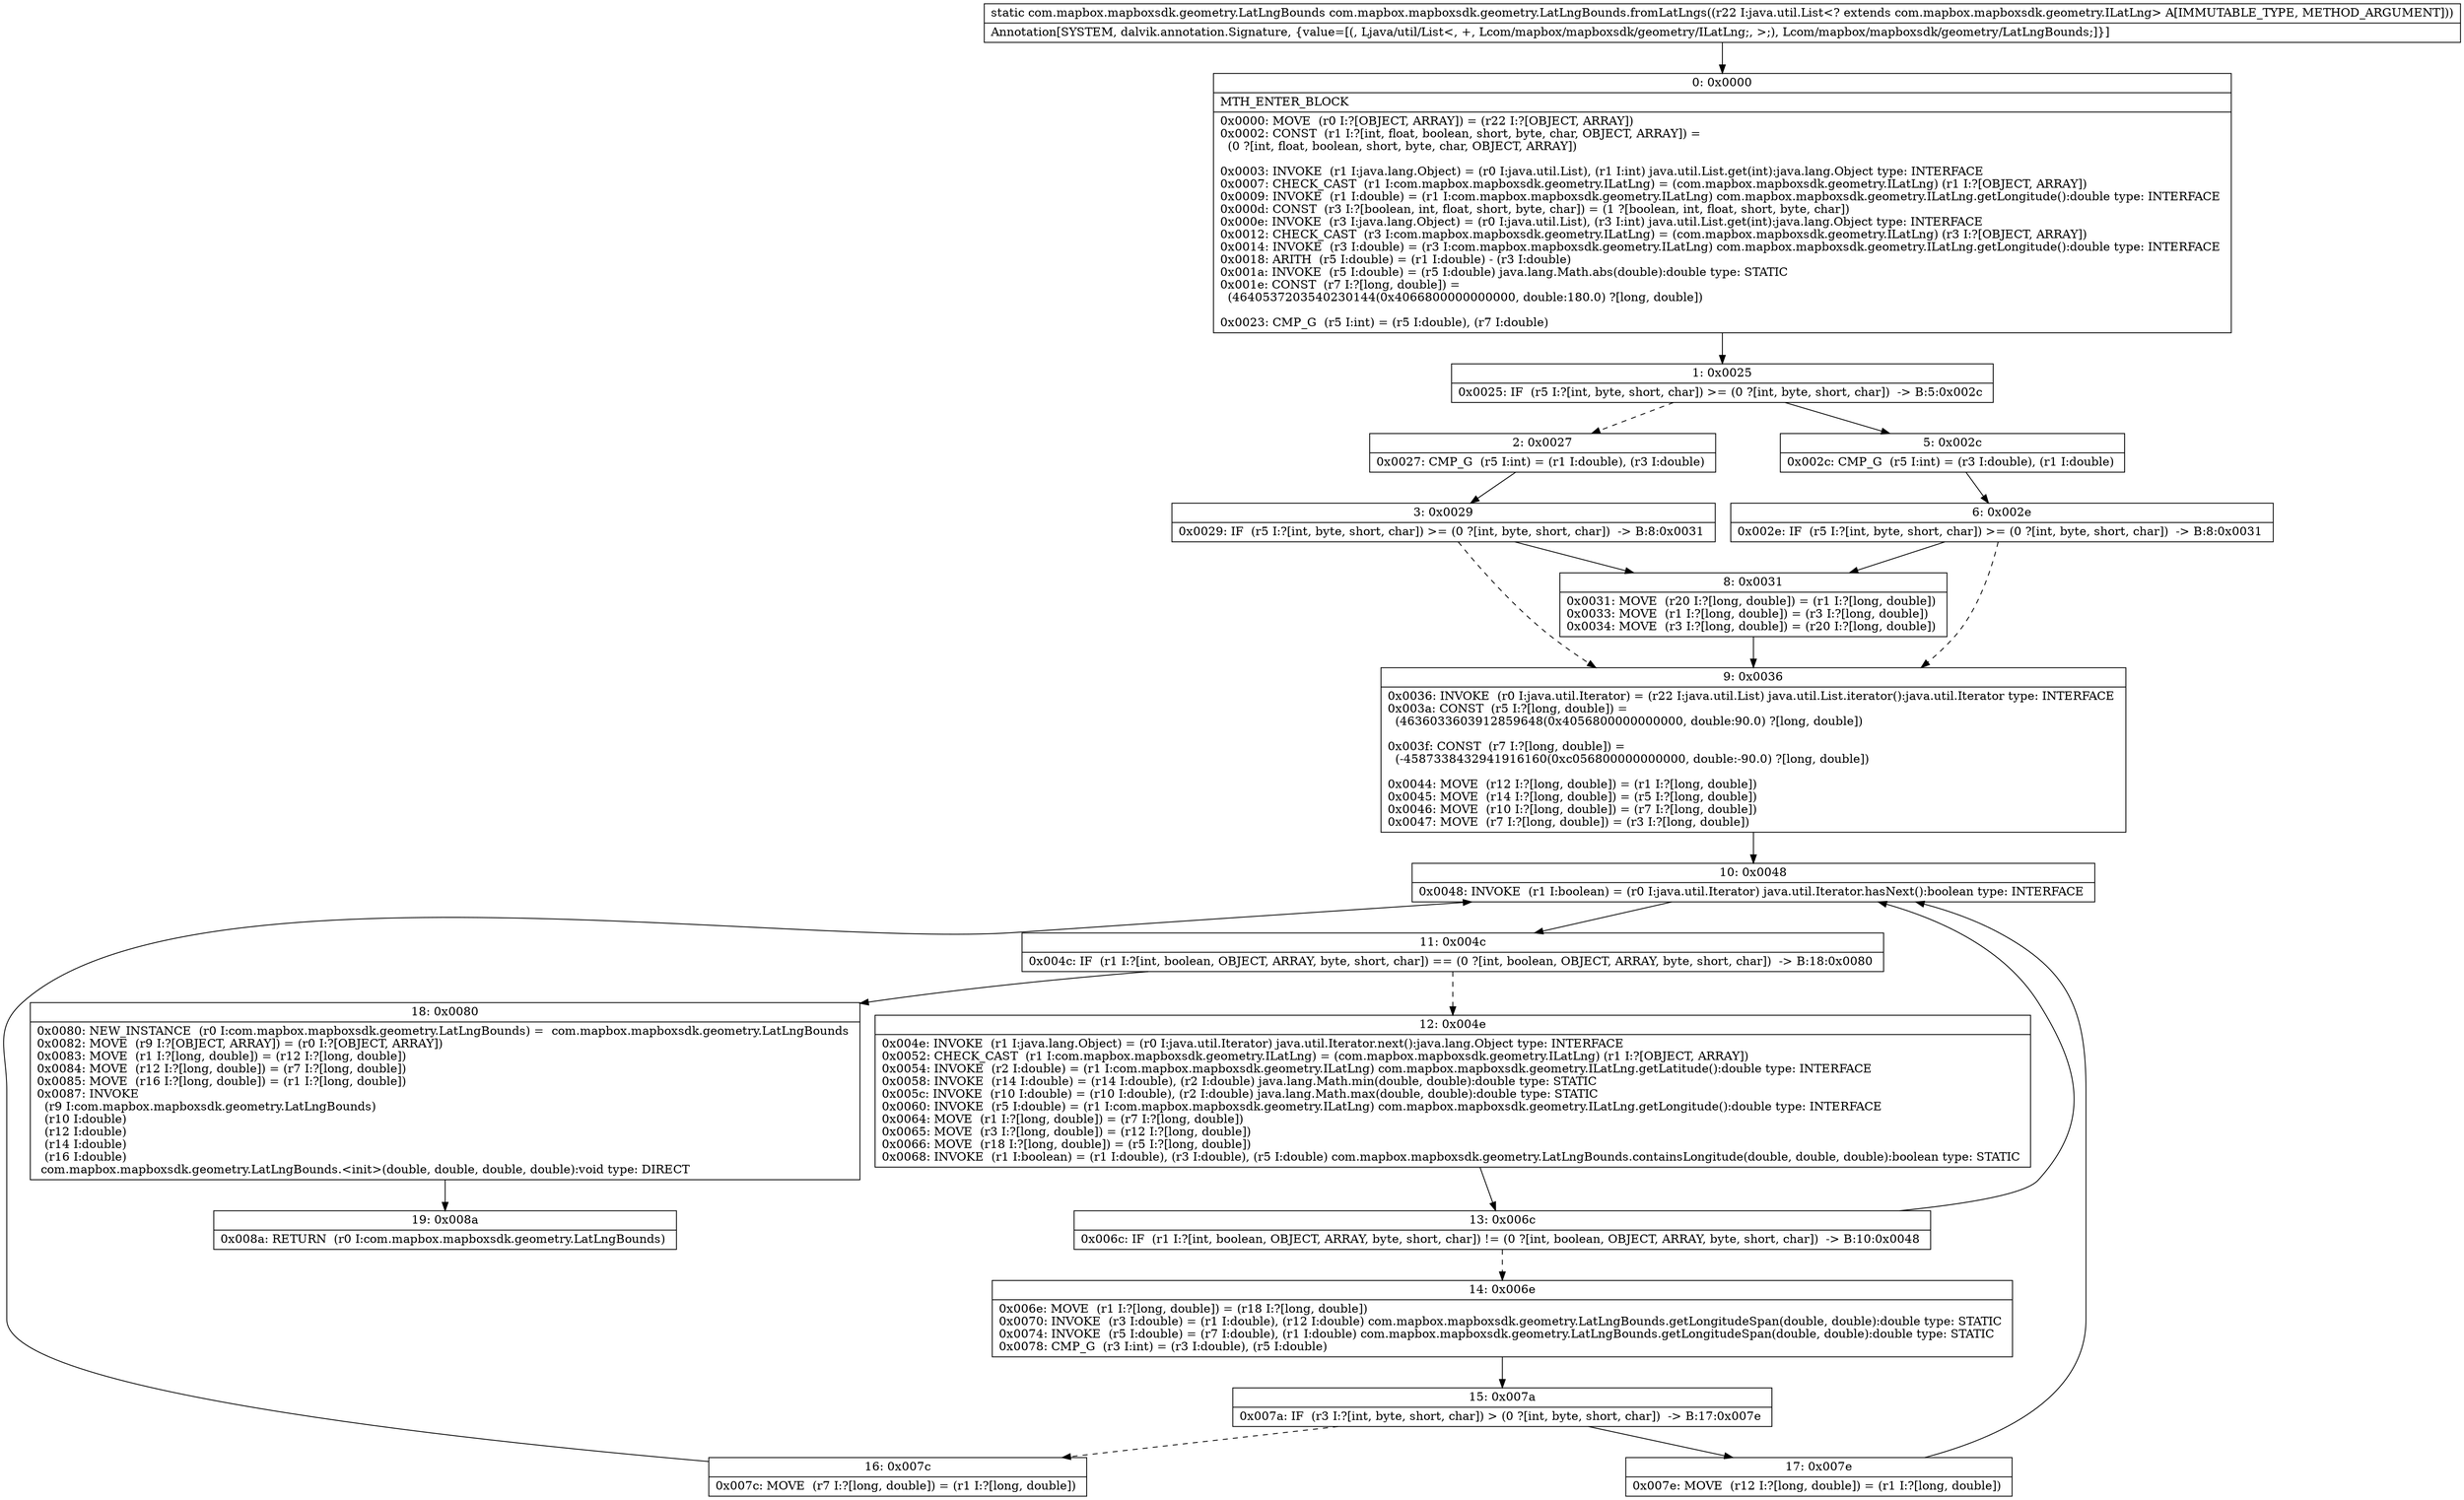 digraph "CFG forcom.mapbox.mapboxsdk.geometry.LatLngBounds.fromLatLngs(Ljava\/util\/List;)Lcom\/mapbox\/mapboxsdk\/geometry\/LatLngBounds;" {
Node_0 [shape=record,label="{0\:\ 0x0000|MTH_ENTER_BLOCK\l|0x0000: MOVE  (r0 I:?[OBJECT, ARRAY]) = (r22 I:?[OBJECT, ARRAY]) \l0x0002: CONST  (r1 I:?[int, float, boolean, short, byte, char, OBJECT, ARRAY]) = \l  (0 ?[int, float, boolean, short, byte, char, OBJECT, ARRAY])\l \l0x0003: INVOKE  (r1 I:java.lang.Object) = (r0 I:java.util.List), (r1 I:int) java.util.List.get(int):java.lang.Object type: INTERFACE \l0x0007: CHECK_CAST  (r1 I:com.mapbox.mapboxsdk.geometry.ILatLng) = (com.mapbox.mapboxsdk.geometry.ILatLng) (r1 I:?[OBJECT, ARRAY]) \l0x0009: INVOKE  (r1 I:double) = (r1 I:com.mapbox.mapboxsdk.geometry.ILatLng) com.mapbox.mapboxsdk.geometry.ILatLng.getLongitude():double type: INTERFACE \l0x000d: CONST  (r3 I:?[boolean, int, float, short, byte, char]) = (1 ?[boolean, int, float, short, byte, char]) \l0x000e: INVOKE  (r3 I:java.lang.Object) = (r0 I:java.util.List), (r3 I:int) java.util.List.get(int):java.lang.Object type: INTERFACE \l0x0012: CHECK_CAST  (r3 I:com.mapbox.mapboxsdk.geometry.ILatLng) = (com.mapbox.mapboxsdk.geometry.ILatLng) (r3 I:?[OBJECT, ARRAY]) \l0x0014: INVOKE  (r3 I:double) = (r3 I:com.mapbox.mapboxsdk.geometry.ILatLng) com.mapbox.mapboxsdk.geometry.ILatLng.getLongitude():double type: INTERFACE \l0x0018: ARITH  (r5 I:double) = (r1 I:double) \- (r3 I:double) \l0x001a: INVOKE  (r5 I:double) = (r5 I:double) java.lang.Math.abs(double):double type: STATIC \l0x001e: CONST  (r7 I:?[long, double]) = \l  (4640537203540230144(0x4066800000000000, double:180.0) ?[long, double])\l \l0x0023: CMP_G  (r5 I:int) = (r5 I:double), (r7 I:double) \l}"];
Node_1 [shape=record,label="{1\:\ 0x0025|0x0025: IF  (r5 I:?[int, byte, short, char]) \>= (0 ?[int, byte, short, char])  \-\> B:5:0x002c \l}"];
Node_2 [shape=record,label="{2\:\ 0x0027|0x0027: CMP_G  (r5 I:int) = (r1 I:double), (r3 I:double) \l}"];
Node_3 [shape=record,label="{3\:\ 0x0029|0x0029: IF  (r5 I:?[int, byte, short, char]) \>= (0 ?[int, byte, short, char])  \-\> B:8:0x0031 \l}"];
Node_5 [shape=record,label="{5\:\ 0x002c|0x002c: CMP_G  (r5 I:int) = (r3 I:double), (r1 I:double) \l}"];
Node_6 [shape=record,label="{6\:\ 0x002e|0x002e: IF  (r5 I:?[int, byte, short, char]) \>= (0 ?[int, byte, short, char])  \-\> B:8:0x0031 \l}"];
Node_8 [shape=record,label="{8\:\ 0x0031|0x0031: MOVE  (r20 I:?[long, double]) = (r1 I:?[long, double]) \l0x0033: MOVE  (r1 I:?[long, double]) = (r3 I:?[long, double]) \l0x0034: MOVE  (r3 I:?[long, double]) = (r20 I:?[long, double]) \l}"];
Node_9 [shape=record,label="{9\:\ 0x0036|0x0036: INVOKE  (r0 I:java.util.Iterator) = (r22 I:java.util.List) java.util.List.iterator():java.util.Iterator type: INTERFACE \l0x003a: CONST  (r5 I:?[long, double]) = \l  (4636033603912859648(0x4056800000000000, double:90.0) ?[long, double])\l \l0x003f: CONST  (r7 I:?[long, double]) = \l  (\-4587338432941916160(0xc056800000000000, double:\-90.0) ?[long, double])\l \l0x0044: MOVE  (r12 I:?[long, double]) = (r1 I:?[long, double]) \l0x0045: MOVE  (r14 I:?[long, double]) = (r5 I:?[long, double]) \l0x0046: MOVE  (r10 I:?[long, double]) = (r7 I:?[long, double]) \l0x0047: MOVE  (r7 I:?[long, double]) = (r3 I:?[long, double]) \l}"];
Node_10 [shape=record,label="{10\:\ 0x0048|0x0048: INVOKE  (r1 I:boolean) = (r0 I:java.util.Iterator) java.util.Iterator.hasNext():boolean type: INTERFACE \l}"];
Node_11 [shape=record,label="{11\:\ 0x004c|0x004c: IF  (r1 I:?[int, boolean, OBJECT, ARRAY, byte, short, char]) == (0 ?[int, boolean, OBJECT, ARRAY, byte, short, char])  \-\> B:18:0x0080 \l}"];
Node_12 [shape=record,label="{12\:\ 0x004e|0x004e: INVOKE  (r1 I:java.lang.Object) = (r0 I:java.util.Iterator) java.util.Iterator.next():java.lang.Object type: INTERFACE \l0x0052: CHECK_CAST  (r1 I:com.mapbox.mapboxsdk.geometry.ILatLng) = (com.mapbox.mapboxsdk.geometry.ILatLng) (r1 I:?[OBJECT, ARRAY]) \l0x0054: INVOKE  (r2 I:double) = (r1 I:com.mapbox.mapboxsdk.geometry.ILatLng) com.mapbox.mapboxsdk.geometry.ILatLng.getLatitude():double type: INTERFACE \l0x0058: INVOKE  (r14 I:double) = (r14 I:double), (r2 I:double) java.lang.Math.min(double, double):double type: STATIC \l0x005c: INVOKE  (r10 I:double) = (r10 I:double), (r2 I:double) java.lang.Math.max(double, double):double type: STATIC \l0x0060: INVOKE  (r5 I:double) = (r1 I:com.mapbox.mapboxsdk.geometry.ILatLng) com.mapbox.mapboxsdk.geometry.ILatLng.getLongitude():double type: INTERFACE \l0x0064: MOVE  (r1 I:?[long, double]) = (r7 I:?[long, double]) \l0x0065: MOVE  (r3 I:?[long, double]) = (r12 I:?[long, double]) \l0x0066: MOVE  (r18 I:?[long, double]) = (r5 I:?[long, double]) \l0x0068: INVOKE  (r1 I:boolean) = (r1 I:double), (r3 I:double), (r5 I:double) com.mapbox.mapboxsdk.geometry.LatLngBounds.containsLongitude(double, double, double):boolean type: STATIC \l}"];
Node_13 [shape=record,label="{13\:\ 0x006c|0x006c: IF  (r1 I:?[int, boolean, OBJECT, ARRAY, byte, short, char]) != (0 ?[int, boolean, OBJECT, ARRAY, byte, short, char])  \-\> B:10:0x0048 \l}"];
Node_14 [shape=record,label="{14\:\ 0x006e|0x006e: MOVE  (r1 I:?[long, double]) = (r18 I:?[long, double]) \l0x0070: INVOKE  (r3 I:double) = (r1 I:double), (r12 I:double) com.mapbox.mapboxsdk.geometry.LatLngBounds.getLongitudeSpan(double, double):double type: STATIC \l0x0074: INVOKE  (r5 I:double) = (r7 I:double), (r1 I:double) com.mapbox.mapboxsdk.geometry.LatLngBounds.getLongitudeSpan(double, double):double type: STATIC \l0x0078: CMP_G  (r3 I:int) = (r3 I:double), (r5 I:double) \l}"];
Node_15 [shape=record,label="{15\:\ 0x007a|0x007a: IF  (r3 I:?[int, byte, short, char]) \> (0 ?[int, byte, short, char])  \-\> B:17:0x007e \l}"];
Node_16 [shape=record,label="{16\:\ 0x007c|0x007c: MOVE  (r7 I:?[long, double]) = (r1 I:?[long, double]) \l}"];
Node_17 [shape=record,label="{17\:\ 0x007e|0x007e: MOVE  (r12 I:?[long, double]) = (r1 I:?[long, double]) \l}"];
Node_18 [shape=record,label="{18\:\ 0x0080|0x0080: NEW_INSTANCE  (r0 I:com.mapbox.mapboxsdk.geometry.LatLngBounds) =  com.mapbox.mapboxsdk.geometry.LatLngBounds \l0x0082: MOVE  (r9 I:?[OBJECT, ARRAY]) = (r0 I:?[OBJECT, ARRAY]) \l0x0083: MOVE  (r1 I:?[long, double]) = (r12 I:?[long, double]) \l0x0084: MOVE  (r12 I:?[long, double]) = (r7 I:?[long, double]) \l0x0085: MOVE  (r16 I:?[long, double]) = (r1 I:?[long, double]) \l0x0087: INVOKE  \l  (r9 I:com.mapbox.mapboxsdk.geometry.LatLngBounds)\l  (r10 I:double)\l  (r12 I:double)\l  (r14 I:double)\l  (r16 I:double)\l com.mapbox.mapboxsdk.geometry.LatLngBounds.\<init\>(double, double, double, double):void type: DIRECT \l}"];
Node_19 [shape=record,label="{19\:\ 0x008a|0x008a: RETURN  (r0 I:com.mapbox.mapboxsdk.geometry.LatLngBounds) \l}"];
MethodNode[shape=record,label="{static com.mapbox.mapboxsdk.geometry.LatLngBounds com.mapbox.mapboxsdk.geometry.LatLngBounds.fromLatLngs((r22 I:java.util.List\<? extends com.mapbox.mapboxsdk.geometry.ILatLng\> A[IMMUTABLE_TYPE, METHOD_ARGUMENT]))  | Annotation[SYSTEM, dalvik.annotation.Signature, \{value=[(, Ljava\/util\/List\<, +, Lcom\/mapbox\/mapboxsdk\/geometry\/ILatLng;, \>;), Lcom\/mapbox\/mapboxsdk\/geometry\/LatLngBounds;]\}]\l}"];
MethodNode -> Node_0;
Node_0 -> Node_1;
Node_1 -> Node_2[style=dashed];
Node_1 -> Node_5;
Node_2 -> Node_3;
Node_3 -> Node_8;
Node_3 -> Node_9[style=dashed];
Node_5 -> Node_6;
Node_6 -> Node_8;
Node_6 -> Node_9[style=dashed];
Node_8 -> Node_9;
Node_9 -> Node_10;
Node_10 -> Node_11;
Node_11 -> Node_12[style=dashed];
Node_11 -> Node_18;
Node_12 -> Node_13;
Node_13 -> Node_10;
Node_13 -> Node_14[style=dashed];
Node_14 -> Node_15;
Node_15 -> Node_16[style=dashed];
Node_15 -> Node_17;
Node_16 -> Node_10;
Node_17 -> Node_10;
Node_18 -> Node_19;
}

